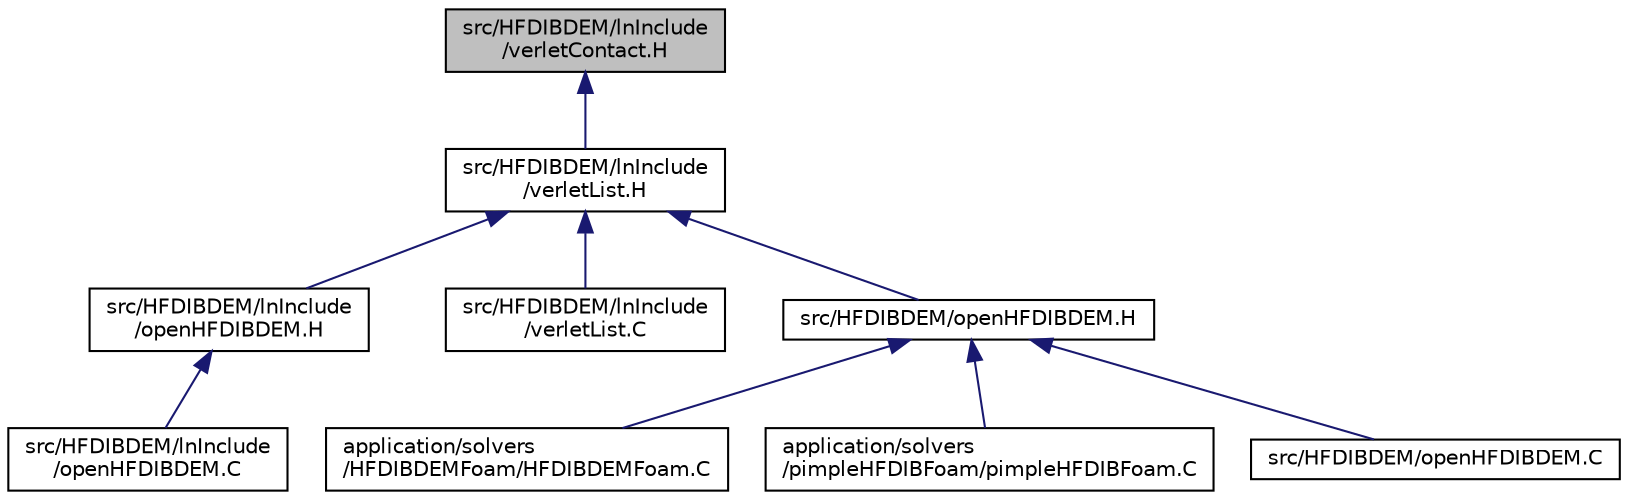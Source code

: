digraph "src/HFDIBDEM/lnInclude/verletContact.H"
{
 // LATEX_PDF_SIZE
  edge [fontname="Helvetica",fontsize="10",labelfontname="Helvetica",labelfontsize="10"];
  node [fontname="Helvetica",fontsize="10",shape=record];
  Node1 [label="src/HFDIBDEM/lnInclude\l/verletContact.H",height=0.2,width=0.4,color="black", fillcolor="grey75", style="filled", fontcolor="black",tooltip=" "];
  Node1 -> Node2 [dir="back",color="midnightblue",fontsize="10",style="solid"];
  Node2 [label="src/HFDIBDEM/lnInclude\l/verletList.H",height=0.2,width=0.4,color="black", fillcolor="white", style="filled",URL="$lnInclude_2verletList_8H.html",tooltip=" "];
  Node2 -> Node3 [dir="back",color="midnightblue",fontsize="10",style="solid"];
  Node3 [label="src/HFDIBDEM/lnInclude\l/openHFDIBDEM.H",height=0.2,width=0.4,color="black", fillcolor="white", style="filled",URL="$lnInclude_2openHFDIBDEM_8H.html",tooltip=" "];
  Node3 -> Node4 [dir="back",color="midnightblue",fontsize="10",style="solid"];
  Node4 [label="src/HFDIBDEM/lnInclude\l/openHFDIBDEM.C",height=0.2,width=0.4,color="black", fillcolor="white", style="filled",URL="$lnInclude_2openHFDIBDEM_8C.html",tooltip=" "];
  Node2 -> Node5 [dir="back",color="midnightblue",fontsize="10",style="solid"];
  Node5 [label="src/HFDIBDEM/lnInclude\l/verletList.C",height=0.2,width=0.4,color="black", fillcolor="white", style="filled",URL="$lnInclude_2verletList_8C.html",tooltip=" "];
  Node2 -> Node6 [dir="back",color="midnightblue",fontsize="10",style="solid"];
  Node6 [label="src/HFDIBDEM/openHFDIBDEM.H",height=0.2,width=0.4,color="black", fillcolor="white", style="filled",URL="$openHFDIBDEM_8H.html",tooltip=" "];
  Node6 -> Node7 [dir="back",color="midnightblue",fontsize="10",style="solid"];
  Node7 [label="application/solvers\l/HFDIBDEMFoam/HFDIBDEMFoam.C",height=0.2,width=0.4,color="black", fillcolor="white", style="filled",URL="$HFDIBDEMFoam_8C.html",tooltip=" "];
  Node6 -> Node8 [dir="back",color="midnightblue",fontsize="10",style="solid"];
  Node8 [label="application/solvers\l/pimpleHFDIBFoam/pimpleHFDIBFoam.C",height=0.2,width=0.4,color="black", fillcolor="white", style="filled",URL="$pimpleHFDIBFoam_8C.html",tooltip=" "];
  Node6 -> Node9 [dir="back",color="midnightblue",fontsize="10",style="solid"];
  Node9 [label="src/HFDIBDEM/openHFDIBDEM.C",height=0.2,width=0.4,color="black", fillcolor="white", style="filled",URL="$openHFDIBDEM_8C.html",tooltip=" "];
}
